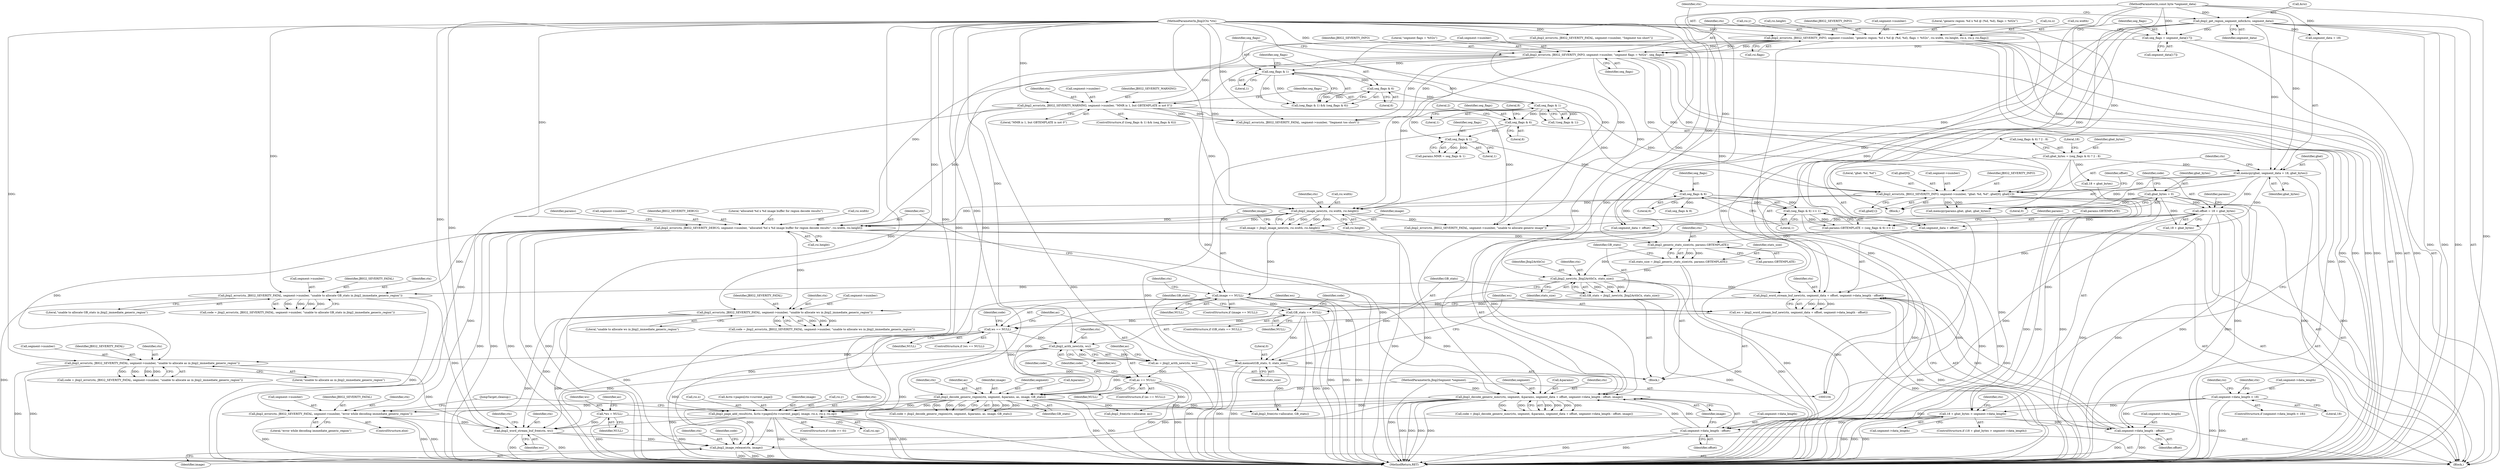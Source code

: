 digraph "0_ghostscript_e698d5c11d27212aa1098bc5b1673a3378563092_0@API" {
"1000482" [label="(Call,jbig2_word_stream_buf_free(ctx, ws))"];
"1000375" [label="(Call,jbig2_error(ctx, JBIG2_SEVERITY_FATAL, segment->number, \"unable to allocate GB_stats in jbig2_immediate_generic_region\"))"];
"1000364" [label="(Call,jbig2_new(ctx, Jbig2ArithCx, stats_size))"];
"1000357" [label="(Call,jbig2_generic_stats_size(ctx, params.GBTEMPLATE))"];
"1000318" [label="(Call,jbig2_error(ctx, JBIG2_SEVERITY_DEBUG, segment->number, \"allocated %d x %d image buffer for region decode results\", rsi.width, rsi.height))"];
"1000298" [label="(Call,jbig2_image_new(ctx, rsi.width, rsi.height))"];
"1000199" [label="(Call,jbig2_error(ctx, JBIG2_SEVERITY_WARNING, segment->number, \"MMR is 1, but GBTEMPLATE is not 0\"))"];
"1000183" [label="(Call,jbig2_error(ctx, JBIG2_SEVERITY_INFO, segment->number, \"segment flags = %02x\", seg_flags))"];
"1000156" [label="(Call,jbig2_error(ctx, JBIG2_SEVERITY_INFO, segment->number, \"generic region: %d x %d @ (%d, %d), flags = %02x\", rsi.width, rsi.height, rsi.x, rsi.y, rsi.flags))"];
"1000105" [label="(MethodParameterIn,Jbig2Ctx *ctx)"];
"1000178" [label="(Call,seg_flags = segment_data[17])"];
"1000152" [label="(Call,jbig2_get_region_segment_info(&rsi, segment_data))"];
"1000107" [label="(MethodParameterIn,const byte *segment_data)"];
"1000242" [label="(Call,jbig2_error(ctx, JBIG2_SEVERITY_INFO, segment->number, \"gbat: %d, %d\", gbat[0], gbat[1]))"];
"1000236" [label="(Call,memcpy(gbat, segment_data + 18, gbat_bytes))"];
"1000212" [label="(Call,gbat_bytes = (seg_flags & 6) ? 2 : 8)"];
"1000267" [label="(Call,params.GBTEMPLATE = (seg_flags & 6) >> 1)"];
"1000271" [label="(Call,(seg_flags & 6) >> 1)"];
"1000272" [label="(Call,seg_flags & 6)"];
"1000264" [label="(Call,seg_flags & 1)"];
"1000208" [label="(Call,seg_flags & 1)"];
"1000193" [label="(Call,seg_flags & 1)"];
"1000196" [label="(Call,seg_flags & 6)"];
"1000215" [label="(Call,seg_flags & 6)"];
"1000355" [label="(Call,stats_size = jbig2_generic_stats_size(ctx, params.GBTEMPLATE))"];
"1000426" [label="(Call,jbig2_error(ctx, JBIG2_SEVERITY_FATAL, segment->number, \"unable to allocate as in jbig2_immediate_generic_region\"))"];
"1000416" [label="(Call,jbig2_arith_new(ctx, ws))"];
"1000389" [label="(Call,jbig2_word_stream_buf_new(ctx, segment_data + offset, segment->data_length - offset))"];
"1000255" [label="(Call,offset = 18 + gbat_bytes)"];
"1000114" [label="(Call,gbat_bytes = 0)"];
"1000394" [label="(Call,segment->data_length - offset)"];
"1000221" [label="(Call,18 + gbat_bytes > segment->data_length)"];
"1000139" [label="(Call,segment->data_length < 18)"];
"1000400" [label="(Call,ws == NULL)"];
"1000387" [label="(Call,ws = jbig2_word_stream_buf_new(ctx, segment_data + offset, segment->data_length - offset))"];
"1000369" [label="(Call,GB_stats == NULL)"];
"1000362" [label="(Call,GB_stats = jbig2_new(ctx, Jbig2ArithCx, stats_size))"];
"1000307" [label="(Call,image == NULL)"];
"1000296" [label="(Call,image = jbig2_image_new(ctx, rsi.width, rsi.height))"];
"1000406" [label="(Call,jbig2_error(ctx, JBIG2_SEVERITY_FATAL, segment->number, \"unable to allocate ws in jbig2_immediate_generic_region\"))"];
"1000448" [label="(Call,jbig2_page_add_result(ctx, &ctx->pages[ctx->current_page], image, rsi.x, rsi.y, rsi.op))"];
"1000338" [label="(Call,jbig2_decode_generic_mmr(ctx, segment, &params, segment_data + offset, segment->data_length - offset, image))"];
"1000106" [label="(MethodParameterIn,Jbig2Segment *segment)"];
"1000346" [label="(Call,segment->data_length - offset)"];
"1000436" [label="(Call,jbig2_decode_generic_region(ctx, segment, &params, as, image, GB_stats))"];
"1000420" [label="(Call,as == NULL)"];
"1000414" [label="(Call,as = jbig2_arith_new(ctx, ws))"];
"1000383" [label="(Call,memset(GB_stats, 0, stats_size))"];
"1000469" [label="(Call,jbig2_error(ctx, JBIG2_SEVERITY_FATAL, segment->number, \"error while decoding immediate_generic_region\"))"];
"1000127" [label="(Call,*ws = NULL)"];
"1000490" [label="(Call,jbig2_image_release(ctx, image))"];
"1000448" [label="(Call,jbig2_page_add_result(ctx, &ctx->pages[ctx->current_page], image, rsi.x, rsi.y, rsi.op))"];
"1000491" [label="(Identifier,ctx)"];
"1000215" [label="(Call,seg_flags & 6)"];
"1000333" [label="(Identifier,params)"];
"1000230" [label="(Identifier,ctx)"];
"1000321" [label="(Call,segment->number)"];
"1000222" [label="(Call,18 + gbat_bytes)"];
"1000153" [label="(Call,&rsi)"];
"1000350" [label="(Identifier,offset)"];
"1000358" [label="(Identifier,ctx)"];
"1000469" [label="(Call,jbig2_error(ctx, JBIG2_SEVERITY_FATAL, segment->number, \"error while decoding immediate_generic_region\"))"];
"1000114" [label="(Call,gbat_bytes = 0)"];
"1000236" [label="(Call,memcpy(gbat, segment_data + 18, gbat_bytes))"];
"1000485" [label="(Call,jbig2_free(ctx->allocator, GB_stats))"];
"1000472" [label="(Call,segment->number)"];
"1000308" [label="(Identifier,image)"];
"1000458" [label="(Identifier,image)"];
"1000225" [label="(Call,segment->data_length)"];
"1000108" [label="(Block,)"];
"1000375" [label="(Call,jbig2_error(ctx, JBIG2_SEVERITY_FATAL, segment->number, \"unable to allocate GB_stats in jbig2_immediate_generic_region\"))"];
"1000116" [label="(Literal,0)"];
"1000216" [label="(Identifier,seg_flags)"];
"1000400" [label="(Call,ws == NULL)"];
"1000154" [label="(Identifier,rsi)"];
"1000376" [label="(Identifier,ctx)"];
"1000443" [label="(Identifier,GB_stats)"];
"1000395" [label="(Call,segment->data_length)"];
"1000415" [label="(Identifier,as)"];
"1000217" [label="(Literal,6)"];
"1000172" [label="(Call,rsi.y)"];
"1000265" [label="(Identifier,seg_flags)"];
"1000402" [label="(Identifier,NULL)"];
"1000318" [label="(Call,jbig2_error(ctx, JBIG2_SEVERITY_DEBUG, segment->number, \"allocated %d x %d image buffer for region decode results\", rsi.width, rsi.height))"];
"1000268" [label="(Call,params.GBTEMPLATE)"];
"1000422" [label="(Identifier,NULL)"];
"1000462" [label="(Call,rsi.y)"];
"1000471" [label="(Identifier,JBIG2_SEVERITY_FATAL)"];
"1000193" [label="(Call,seg_flags & 1)"];
"1000281" [label="(Call,seg_flags & 8)"];
"1000145" [label="(Call,jbig2_error(ctx, JBIG2_SEVERITY_FATAL, segment->number, \"Segment too short\"))"];
"1000494" [label="(Identifier,code)"];
"1000255" [label="(Call,offset = 18 + gbat_bytes)"];
"1000219" [label="(Literal,8)"];
"1000180" [label="(Call,segment_data[17])"];
"1000266" [label="(Literal,1)"];
"1000378" [label="(Call,segment->number)"];
"1000359" [label="(Call,params.GBTEMPLATE)"];
"1000406" [label="(Call,jbig2_error(ctx, JBIG2_SEVERITY_FATAL, segment->number, \"unable to allocate ws in jbig2_immediate_generic_region\"))"];
"1000389" [label="(Call,jbig2_word_stream_buf_new(ctx, segment_data + offset, segment->data_length - offset))"];
"1000184" [label="(Identifier,ctx)"];
"1000199" [label="(Call,jbig2_error(ctx, JBIG2_SEVERITY_WARNING, segment->number, \"MMR is 1, but GBTEMPLATE is not 0\"))"];
"1000320" [label="(Identifier,JBIG2_SEVERITY_DEBUG)"];
"1000420" [label="(Call,as == NULL)"];
"1000357" [label="(Call,jbig2_generic_stats_size(ctx, params.GBTEMPLATE))"];
"1000383" [label="(Call,memset(GB_stats, 0, stats_size))"];
"1000386" [label="(Identifier,stats_size)"];
"1000229" [label="(Call,jbig2_error(ctx, JBIG2_SEVERITY_FATAL, segment->number, \"Segment too short\"))"];
"1000272" [label="(Call,seg_flags & 6)"];
"1000156" [label="(Call,jbig2_error(ctx, JBIG2_SEVERITY_INFO, segment->number, \"generic region: %d x %d @ (%d, %d), flags = %02x\", rsi.width, rsi.height, rsi.x, rsi.y, rsi.flags))"];
"1000208" [label="(Call,seg_flags & 1)"];
"1000490" [label="(Call,jbig2_image_release(ctx, image))"];
"1000278" [label="(Identifier,params)"];
"1000262" [label="(Identifier,params)"];
"1000429" [label="(Call,segment->number)"];
"1000183" [label="(Call,jbig2_error(ctx, JBIG2_SEVERITY_INFO, segment->number, \"segment flags = %02x\", seg_flags))"];
"1000241" [label="(Identifier,gbat_bytes)"];
"1000495" [label="(MethodReturn,RET)"];
"1000249" [label="(Call,gbat[0])"];
"1000303" [label="(Call,rsi.height)"];
"1000299" [label="(Identifier,ctx)"];
"1000366" [label="(Identifier,Jbig2ArithCx)"];
"1000271" [label="(Call,(seg_flags & 6) >> 1)"];
"1000192" [label="(Call,(seg_flags & 1) && (seg_flags & 6))"];
"1000390" [label="(Identifier,ctx)"];
"1000388" [label="(Identifier,ws)"];
"1000347" [label="(Call,segment->data_length)"];
"1000166" [label="(Call,rsi.height)"];
"1000139" [label="(Call,segment->data_length < 18)"];
"1000421" [label="(Identifier,as)"];
"1000115" [label="(Identifier,gbat_bytes)"];
"1000324" [label="(Literal,\"allocated %d x %d image buffer for region decode results\")"];
"1000296" [label="(Call,image = jbig2_image_new(ctx, rsi.width, rsi.height))"];
"1000438" [label="(Identifier,segment)"];
"1000343" [label="(Call,segment_data + offset)"];
"1000338" [label="(Call,jbig2_decode_generic_mmr(ctx, segment, &params, segment_data + offset, segment->data_length - offset, image))"];
"1000158" [label="(Identifier,JBIG2_SEVERITY_INFO)"];
"1000264" [label="(Call,seg_flags & 1)"];
"1000425" [label="(Identifier,code)"];
"1000273" [label="(Identifier,seg_flags)"];
"1000346" [label="(Call,segment->data_length - offset)"];
"1000368" [label="(ControlStructure,if (GB_stats == NULL))"];
"1000405" [label="(Identifier,code)"];
"1000128" [label="(Identifier,ws)"];
"1000381" [label="(Literal,\"unable to allocate GB_stats in jbig2_immediate_generic_region\")"];
"1000336" [label="(Call,code = jbig2_decode_generic_mmr(ctx, segment, &params, segment_data + offset, segment->data_length - offset, image))"];
"1000214" [label="(Call,(seg_flags & 6) ? 2 : 8)"];
"1000309" [label="(Identifier,NULL)"];
"1000194" [label="(Identifier,seg_flags)"];
"1000205" [label="(Literal,\"MMR is 1, but GBTEMPLATE is not 0\")"];
"1000407" [label="(Identifier,ctx)"];
"1000129" [label="(Identifier,NULL)"];
"1000353" [label="(Block,)"];
"1000416" [label="(Call,jbig2_arith_new(ctx, ws))"];
"1000409" [label="(Call,segment->number)"];
"1000211" [label="(Block,)"];
"1000175" [label="(Call,rsi.flags)"];
"1000196" [label="(Call,seg_flags & 6)"];
"1000152" [label="(Call,jbig2_get_region_segment_info(&rsi, segment_data))"];
"1000202" [label="(Call,segment->number)"];
"1000424" [label="(Call,code = jbig2_error(ctx, JBIG2_SEVERITY_FATAL, segment->number, \"unable to allocate as in jbig2_immediate_generic_region\"))"];
"1000398" [label="(Identifier,offset)"];
"1000106" [label="(MethodParameterIn,Jbig2Segment *segment)"];
"1000185" [label="(Identifier,JBIG2_SEVERITY_INFO)"];
"1000475" [label="(Literal,\"error while decoding immediate_generic_region\")"];
"1000370" [label="(Identifier,GB_stats)"];
"1000221" [label="(Call,18 + gbat_bytes > segment->data_length)"];
"1000340" [label="(Identifier,segment)"];
"1000220" [label="(ControlStructure,if (18 + gbat_bytes > segment->data_length))"];
"1000159" [label="(Call,segment->number)"];
"1000419" [label="(ControlStructure,if (as == NULL))"];
"1000189" [label="(Literal,\"segment flags = %02x\")"];
"1000162" [label="(Literal,\"generic region: %d x %d @ (%d, %d), flags = %02x\")"];
"1000367" [label="(Identifier,stats_size)"];
"1000297" [label="(Identifier,image)"];
"1000470" [label="(Identifier,ctx)"];
"1000484" [label="(Identifier,ws)"];
"1000267" [label="(Call,params.GBTEMPLATE = (seg_flags & 6) >> 1)"];
"1000245" [label="(Call,segment->number)"];
"1000237" [label="(Identifier,gbat)"];
"1000439" [label="(Call,&params)"];
"1000146" [label="(Identifier,ctx)"];
"1000408" [label="(Identifier,JBIG2_SEVERITY_FATAL)"];
"1000311" [label="(Call,jbig2_error(ctx, JBIG2_SEVERITY_FATAL, segment->number, \"unable to allocate generic image\"))"];
"1000190" [label="(Identifier,seg_flags)"];
"1000387" [label="(Call,ws = jbig2_word_stream_buf_new(ctx, segment_data + offset, segment->data_length - offset))"];
"1000191" [label="(ControlStructure,if ((seg_flags & 1) && (seg_flags & 6)))"];
"1000169" [label="(Call,rsi.x)"];
"1000437" [label="(Identifier,ctx)"];
"1000465" [label="(Call,rsi.op)"];
"1000341" [label="(Call,&params)"];
"1000385" [label="(Literal,0)"];
"1000492" [label="(Identifier,image)"];
"1000207" [label="(Call,!(seg_flags & 1))"];
"1000210" [label="(Literal,1)"];
"1000120" [label="(Identifier,code)"];
"1000401" [label="(Identifier,ws)"];
"1000483" [label="(Identifier,ctx)"];
"1000256" [label="(Identifier,offset)"];
"1000377" [label="(Identifier,JBIG2_SEVERITY_FATAL)"];
"1000391" [label="(Call,segment_data + offset)"];
"1000325" [label="(Call,rsi.width)"];
"1000218" [label="(Literal,2)"];
"1000157" [label="(Identifier,ctx)"];
"1000428" [label="(Identifier,JBIG2_SEVERITY_FATAL)"];
"1000275" [label="(Literal,1)"];
"1000351" [label="(Identifier,image)"];
"1000195" [label="(Literal,1)"];
"1000238" [label="(Call,segment_data + 18)"];
"1000107" [label="(MethodParameterIn,const byte *segment_data)"];
"1000356" [label="(Identifier,stats_size)"];
"1000362" [label="(Call,GB_stats = jbig2_new(ctx, Jbig2ArithCx, stats_size))"];
"1000138" [label="(ControlStructure,if (segment->data_length < 18))"];
"1000178" [label="(Call,seg_flags = segment_data[17])"];
"1000243" [label="(Identifier,ctx)"];
"1000155" [label="(Identifier,segment_data)"];
"1000209" [label="(Identifier,seg_flags)"];
"1000290" [label="(Call,memcpy(params.gbat, gbat, gbat_bytes))"];
"1000373" [label="(Call,code = jbig2_error(ctx, JBIG2_SEVERITY_FATAL, segment->number, \"unable to allocate GB_stats in jbig2_immediate_generic_region\"))"];
"1000394" [label="(Call,segment->data_length - offset)"];
"1000426" [label="(Call,jbig2_error(ctx, JBIG2_SEVERITY_FATAL, segment->number, \"unable to allocate as in jbig2_immediate_generic_region\"))"];
"1000404" [label="(Call,code = jbig2_error(ctx, JBIG2_SEVERITY_FATAL, segment->number, \"unable to allocate ws in jbig2_immediate_generic_region\"))"];
"1000186" [label="(Call,segment->number)"];
"1000132" [label="(Identifier,as)"];
"1000477" [label="(Call,jbig2_free(ctx->allocator, as))"];
"1000257" [label="(Call,18 + gbat_bytes)"];
"1000365" [label="(Identifier,ctx)"];
"1000444" [label="(ControlStructure,if (code >= 0))"];
"1000449" [label="(Identifier,ctx)"];
"1000459" [label="(Call,rsi.x)"];
"1000163" [label="(Call,rsi.width)"];
"1000482" [label="(Call,jbig2_word_stream_buf_free(ctx, ws))"];
"1000414" [label="(Call,as = jbig2_arith_new(ctx, ws))"];
"1000244" [label="(Identifier,JBIG2_SEVERITY_INFO)"];
"1000369" [label="(Call,GB_stats == NULL)"];
"1000436" [label="(Call,jbig2_decode_generic_region(ctx, segment, &params, as, image, GB_stats))"];
"1000328" [label="(Call,rsi.height)"];
"1000384" [label="(Identifier,GB_stats)"];
"1000312" [label="(Identifier,ctx)"];
"1000213" [label="(Identifier,gbat_bytes)"];
"1000140" [label="(Call,segment->data_length)"];
"1000212" [label="(Call,gbat_bytes = (seg_flags & 6) ? 2 : 8)"];
"1000127" [label="(Call,*ws = NULL)"];
"1000252" [label="(Call,gbat[1])"];
"1000298" [label="(Call,jbig2_image_new(ctx, rsi.width, rsi.height))"];
"1000339" [label="(Identifier,ctx)"];
"1000468" [label="(ControlStructure,else)"];
"1000399" [label="(ControlStructure,if (ws == NULL))"];
"1000434" [label="(Call,code = jbig2_decode_generic_region(ctx, segment, &params, as, image, GB_stats))"];
"1000371" [label="(Identifier,NULL)"];
"1000487" [label="(Identifier,ctx)"];
"1000179" [label="(Identifier,seg_flags)"];
"1000441" [label="(Identifier,as)"];
"1000201" [label="(Identifier,JBIG2_SEVERITY_WARNING)"];
"1000260" [label="(Call,params.MMR = seg_flags & 1)"];
"1000300" [label="(Call,rsi.width)"];
"1000427" [label="(Identifier,ctx)"];
"1000242" [label="(Call,jbig2_error(ctx, JBIG2_SEVERITY_INFO, segment->number, \"gbat: %d, %d\", gbat[0], gbat[1]))"];
"1000442" [label="(Identifier,image)"];
"1000319" [label="(Identifier,ctx)"];
"1000363" [label="(Identifier,GB_stats)"];
"1000223" [label="(Literal,18)"];
"1000374" [label="(Identifier,code)"];
"1000435" [label="(Identifier,code)"];
"1000274" [label="(Literal,6)"];
"1000306" [label="(ControlStructure,if (image == NULL))"];
"1000355" [label="(Call,stats_size = jbig2_generic_stats_size(ctx, params.GBTEMPLATE))"];
"1000307" [label="(Call,image == NULL)"];
"1000364" [label="(Call,jbig2_new(ctx, Jbig2ArithCx, stats_size))"];
"1000200" [label="(Identifier,ctx)"];
"1000105" [label="(MethodParameterIn,Jbig2Ctx *ctx)"];
"1000197" [label="(Identifier,seg_flags)"];
"1000198" [label="(Literal,6)"];
"1000432" [label="(Literal,\"unable to allocate as in jbig2_immediate_generic_region\")"];
"1000417" [label="(Identifier,ctx)"];
"1000450" [label="(Call,&ctx->pages[ctx->current_page])"];
"1000476" [label="(JumpTarget,cleanup:)"];
"1000248" [label="(Literal,\"gbat: %d, %d\")"];
"1000418" [label="(Identifier,ws)"];
"1000412" [label="(Literal,\"unable to allocate ws in jbig2_immediate_generic_region\")"];
"1000143" [label="(Literal,18)"];
"1000482" -> "1000108"  [label="AST: "];
"1000482" -> "1000484"  [label="CFG: "];
"1000483" -> "1000482"  [label="AST: "];
"1000484" -> "1000482"  [label="AST: "];
"1000487" -> "1000482"  [label="CFG: "];
"1000482" -> "1000495"  [label="DDG: "];
"1000482" -> "1000495"  [label="DDG: "];
"1000375" -> "1000482"  [label="DDG: "];
"1000426" -> "1000482"  [label="DDG: "];
"1000406" -> "1000482"  [label="DDG: "];
"1000448" -> "1000482"  [label="DDG: "];
"1000469" -> "1000482"  [label="DDG: "];
"1000105" -> "1000482"  [label="DDG: "];
"1000400" -> "1000482"  [label="DDG: "];
"1000416" -> "1000482"  [label="DDG: "];
"1000127" -> "1000482"  [label="DDG: "];
"1000482" -> "1000490"  [label="DDG: "];
"1000375" -> "1000373"  [label="AST: "];
"1000375" -> "1000381"  [label="CFG: "];
"1000376" -> "1000375"  [label="AST: "];
"1000377" -> "1000375"  [label="AST: "];
"1000378" -> "1000375"  [label="AST: "];
"1000381" -> "1000375"  [label="AST: "];
"1000373" -> "1000375"  [label="CFG: "];
"1000375" -> "1000495"  [label="DDG: "];
"1000375" -> "1000495"  [label="DDG: "];
"1000375" -> "1000373"  [label="DDG: "];
"1000375" -> "1000373"  [label="DDG: "];
"1000375" -> "1000373"  [label="DDG: "];
"1000375" -> "1000373"  [label="DDG: "];
"1000364" -> "1000375"  [label="DDG: "];
"1000105" -> "1000375"  [label="DDG: "];
"1000318" -> "1000375"  [label="DDG: "];
"1000364" -> "1000362"  [label="AST: "];
"1000364" -> "1000367"  [label="CFG: "];
"1000365" -> "1000364"  [label="AST: "];
"1000366" -> "1000364"  [label="AST: "];
"1000367" -> "1000364"  [label="AST: "];
"1000362" -> "1000364"  [label="CFG: "];
"1000364" -> "1000495"  [label="DDG: "];
"1000364" -> "1000495"  [label="DDG: "];
"1000364" -> "1000362"  [label="DDG: "];
"1000364" -> "1000362"  [label="DDG: "];
"1000364" -> "1000362"  [label="DDG: "];
"1000357" -> "1000364"  [label="DDG: "];
"1000105" -> "1000364"  [label="DDG: "];
"1000355" -> "1000364"  [label="DDG: "];
"1000364" -> "1000383"  [label="DDG: "];
"1000364" -> "1000389"  [label="DDG: "];
"1000357" -> "1000355"  [label="AST: "];
"1000357" -> "1000359"  [label="CFG: "];
"1000358" -> "1000357"  [label="AST: "];
"1000359" -> "1000357"  [label="AST: "];
"1000355" -> "1000357"  [label="CFG: "];
"1000357" -> "1000495"  [label="DDG: "];
"1000357" -> "1000355"  [label="DDG: "];
"1000357" -> "1000355"  [label="DDG: "];
"1000318" -> "1000357"  [label="DDG: "];
"1000105" -> "1000357"  [label="DDG: "];
"1000267" -> "1000357"  [label="DDG: "];
"1000318" -> "1000108"  [label="AST: "];
"1000318" -> "1000328"  [label="CFG: "];
"1000319" -> "1000318"  [label="AST: "];
"1000320" -> "1000318"  [label="AST: "];
"1000321" -> "1000318"  [label="AST: "];
"1000324" -> "1000318"  [label="AST: "];
"1000325" -> "1000318"  [label="AST: "];
"1000328" -> "1000318"  [label="AST: "];
"1000333" -> "1000318"  [label="CFG: "];
"1000318" -> "1000495"  [label="DDG: "];
"1000318" -> "1000495"  [label="DDG: "];
"1000318" -> "1000495"  [label="DDG: "];
"1000318" -> "1000495"  [label="DDG: "];
"1000318" -> "1000495"  [label="DDG: "];
"1000298" -> "1000318"  [label="DDG: "];
"1000298" -> "1000318"  [label="DDG: "];
"1000298" -> "1000318"  [label="DDG: "];
"1000105" -> "1000318"  [label="DDG: "];
"1000183" -> "1000318"  [label="DDG: "];
"1000242" -> "1000318"  [label="DDG: "];
"1000199" -> "1000318"  [label="DDG: "];
"1000318" -> "1000338"  [label="DDG: "];
"1000318" -> "1000406"  [label="DDG: "];
"1000318" -> "1000426"  [label="DDG: "];
"1000318" -> "1000469"  [label="DDG: "];
"1000298" -> "1000296"  [label="AST: "];
"1000298" -> "1000303"  [label="CFG: "];
"1000299" -> "1000298"  [label="AST: "];
"1000300" -> "1000298"  [label="AST: "];
"1000303" -> "1000298"  [label="AST: "];
"1000296" -> "1000298"  [label="CFG: "];
"1000298" -> "1000495"  [label="DDG: "];
"1000298" -> "1000495"  [label="DDG: "];
"1000298" -> "1000296"  [label="DDG: "];
"1000298" -> "1000296"  [label="DDG: "];
"1000298" -> "1000296"  [label="DDG: "];
"1000199" -> "1000298"  [label="DDG: "];
"1000183" -> "1000298"  [label="DDG: "];
"1000242" -> "1000298"  [label="DDG: "];
"1000105" -> "1000298"  [label="DDG: "];
"1000156" -> "1000298"  [label="DDG: "];
"1000156" -> "1000298"  [label="DDG: "];
"1000298" -> "1000311"  [label="DDG: "];
"1000199" -> "1000191"  [label="AST: "];
"1000199" -> "1000205"  [label="CFG: "];
"1000200" -> "1000199"  [label="AST: "];
"1000201" -> "1000199"  [label="AST: "];
"1000202" -> "1000199"  [label="AST: "];
"1000205" -> "1000199"  [label="AST: "];
"1000209" -> "1000199"  [label="CFG: "];
"1000199" -> "1000495"  [label="DDG: "];
"1000199" -> "1000495"  [label="DDG: "];
"1000183" -> "1000199"  [label="DDG: "];
"1000183" -> "1000199"  [label="DDG: "];
"1000105" -> "1000199"  [label="DDG: "];
"1000199" -> "1000229"  [label="DDG: "];
"1000199" -> "1000229"  [label="DDG: "];
"1000199" -> "1000242"  [label="DDG: "];
"1000199" -> "1000242"  [label="DDG: "];
"1000199" -> "1000311"  [label="DDG: "];
"1000183" -> "1000108"  [label="AST: "];
"1000183" -> "1000190"  [label="CFG: "];
"1000184" -> "1000183"  [label="AST: "];
"1000185" -> "1000183"  [label="AST: "];
"1000186" -> "1000183"  [label="AST: "];
"1000189" -> "1000183"  [label="AST: "];
"1000190" -> "1000183"  [label="AST: "];
"1000194" -> "1000183"  [label="CFG: "];
"1000183" -> "1000495"  [label="DDG: "];
"1000183" -> "1000495"  [label="DDG: "];
"1000156" -> "1000183"  [label="DDG: "];
"1000156" -> "1000183"  [label="DDG: "];
"1000156" -> "1000183"  [label="DDG: "];
"1000105" -> "1000183"  [label="DDG: "];
"1000178" -> "1000183"  [label="DDG: "];
"1000183" -> "1000193"  [label="DDG: "];
"1000183" -> "1000229"  [label="DDG: "];
"1000183" -> "1000229"  [label="DDG: "];
"1000183" -> "1000242"  [label="DDG: "];
"1000183" -> "1000242"  [label="DDG: "];
"1000183" -> "1000242"  [label="DDG: "];
"1000183" -> "1000311"  [label="DDG: "];
"1000156" -> "1000108"  [label="AST: "];
"1000156" -> "1000175"  [label="CFG: "];
"1000157" -> "1000156"  [label="AST: "];
"1000158" -> "1000156"  [label="AST: "];
"1000159" -> "1000156"  [label="AST: "];
"1000162" -> "1000156"  [label="AST: "];
"1000163" -> "1000156"  [label="AST: "];
"1000166" -> "1000156"  [label="AST: "];
"1000169" -> "1000156"  [label="AST: "];
"1000172" -> "1000156"  [label="AST: "];
"1000175" -> "1000156"  [label="AST: "];
"1000179" -> "1000156"  [label="CFG: "];
"1000156" -> "1000495"  [label="DDG: "];
"1000156" -> "1000495"  [label="DDG: "];
"1000156" -> "1000495"  [label="DDG: "];
"1000156" -> "1000495"  [label="DDG: "];
"1000156" -> "1000495"  [label="DDG: "];
"1000156" -> "1000495"  [label="DDG: "];
"1000105" -> "1000156"  [label="DDG: "];
"1000156" -> "1000448"  [label="DDG: "];
"1000156" -> "1000448"  [label="DDG: "];
"1000105" -> "1000104"  [label="AST: "];
"1000105" -> "1000495"  [label="DDG: "];
"1000105" -> "1000145"  [label="DDG: "];
"1000105" -> "1000229"  [label="DDG: "];
"1000105" -> "1000242"  [label="DDG: "];
"1000105" -> "1000311"  [label="DDG: "];
"1000105" -> "1000338"  [label="DDG: "];
"1000105" -> "1000389"  [label="DDG: "];
"1000105" -> "1000406"  [label="DDG: "];
"1000105" -> "1000416"  [label="DDG: "];
"1000105" -> "1000426"  [label="DDG: "];
"1000105" -> "1000436"  [label="DDG: "];
"1000105" -> "1000448"  [label="DDG: "];
"1000105" -> "1000469"  [label="DDG: "];
"1000105" -> "1000490"  [label="DDG: "];
"1000178" -> "1000108"  [label="AST: "];
"1000178" -> "1000180"  [label="CFG: "];
"1000179" -> "1000178"  [label="AST: "];
"1000180" -> "1000178"  [label="AST: "];
"1000184" -> "1000178"  [label="CFG: "];
"1000178" -> "1000495"  [label="DDG: "];
"1000152" -> "1000178"  [label="DDG: "];
"1000107" -> "1000178"  [label="DDG: "];
"1000152" -> "1000108"  [label="AST: "];
"1000152" -> "1000155"  [label="CFG: "];
"1000153" -> "1000152"  [label="AST: "];
"1000155" -> "1000152"  [label="AST: "];
"1000157" -> "1000152"  [label="CFG: "];
"1000152" -> "1000495"  [label="DDG: "];
"1000152" -> "1000495"  [label="DDG: "];
"1000152" -> "1000495"  [label="DDG: "];
"1000107" -> "1000152"  [label="DDG: "];
"1000152" -> "1000236"  [label="DDG: "];
"1000152" -> "1000238"  [label="DDG: "];
"1000152" -> "1000338"  [label="DDG: "];
"1000152" -> "1000343"  [label="DDG: "];
"1000152" -> "1000389"  [label="DDG: "];
"1000152" -> "1000391"  [label="DDG: "];
"1000107" -> "1000104"  [label="AST: "];
"1000107" -> "1000495"  [label="DDG: "];
"1000107" -> "1000236"  [label="DDG: "];
"1000107" -> "1000238"  [label="DDG: "];
"1000107" -> "1000338"  [label="DDG: "];
"1000107" -> "1000343"  [label="DDG: "];
"1000107" -> "1000389"  [label="DDG: "];
"1000107" -> "1000391"  [label="DDG: "];
"1000242" -> "1000211"  [label="AST: "];
"1000242" -> "1000252"  [label="CFG: "];
"1000243" -> "1000242"  [label="AST: "];
"1000244" -> "1000242"  [label="AST: "];
"1000245" -> "1000242"  [label="AST: "];
"1000248" -> "1000242"  [label="AST: "];
"1000249" -> "1000242"  [label="AST: "];
"1000252" -> "1000242"  [label="AST: "];
"1000256" -> "1000242"  [label="CFG: "];
"1000242" -> "1000495"  [label="DDG: "];
"1000242" -> "1000495"  [label="DDG: "];
"1000242" -> "1000495"  [label="DDG: "];
"1000242" -> "1000495"  [label="DDG: "];
"1000236" -> "1000242"  [label="DDG: "];
"1000242" -> "1000290"  [label="DDG: "];
"1000242" -> "1000290"  [label="DDG: "];
"1000242" -> "1000311"  [label="DDG: "];
"1000236" -> "1000211"  [label="AST: "];
"1000236" -> "1000241"  [label="CFG: "];
"1000237" -> "1000236"  [label="AST: "];
"1000238" -> "1000236"  [label="AST: "];
"1000241" -> "1000236"  [label="AST: "];
"1000243" -> "1000236"  [label="CFG: "];
"1000236" -> "1000495"  [label="DDG: "];
"1000236" -> "1000495"  [label="DDG: "];
"1000212" -> "1000236"  [label="DDG: "];
"1000236" -> "1000255"  [label="DDG: "];
"1000236" -> "1000257"  [label="DDG: "];
"1000236" -> "1000290"  [label="DDG: "];
"1000236" -> "1000290"  [label="DDG: "];
"1000212" -> "1000211"  [label="AST: "];
"1000212" -> "1000214"  [label="CFG: "];
"1000213" -> "1000212"  [label="AST: "];
"1000214" -> "1000212"  [label="AST: "];
"1000223" -> "1000212"  [label="CFG: "];
"1000212" -> "1000495"  [label="DDG: "];
"1000212" -> "1000221"  [label="DDG: "];
"1000212" -> "1000222"  [label="DDG: "];
"1000267" -> "1000108"  [label="AST: "];
"1000267" -> "1000271"  [label="CFG: "];
"1000268" -> "1000267"  [label="AST: "];
"1000271" -> "1000267"  [label="AST: "];
"1000278" -> "1000267"  [label="CFG: "];
"1000267" -> "1000495"  [label="DDG: "];
"1000267" -> "1000495"  [label="DDG: "];
"1000271" -> "1000267"  [label="DDG: "];
"1000271" -> "1000267"  [label="DDG: "];
"1000271" -> "1000275"  [label="CFG: "];
"1000272" -> "1000271"  [label="AST: "];
"1000275" -> "1000271"  [label="AST: "];
"1000271" -> "1000495"  [label="DDG: "];
"1000272" -> "1000271"  [label="DDG: "];
"1000272" -> "1000271"  [label="DDG: "];
"1000272" -> "1000274"  [label="CFG: "];
"1000273" -> "1000272"  [label="AST: "];
"1000274" -> "1000272"  [label="AST: "];
"1000275" -> "1000272"  [label="CFG: "];
"1000264" -> "1000272"  [label="DDG: "];
"1000272" -> "1000281"  [label="DDG: "];
"1000264" -> "1000260"  [label="AST: "];
"1000264" -> "1000266"  [label="CFG: "];
"1000265" -> "1000264"  [label="AST: "];
"1000266" -> "1000264"  [label="AST: "];
"1000260" -> "1000264"  [label="CFG: "];
"1000264" -> "1000260"  [label="DDG: "];
"1000264" -> "1000260"  [label="DDG: "];
"1000208" -> "1000264"  [label="DDG: "];
"1000215" -> "1000264"  [label="DDG: "];
"1000208" -> "1000207"  [label="AST: "];
"1000208" -> "1000210"  [label="CFG: "];
"1000209" -> "1000208"  [label="AST: "];
"1000210" -> "1000208"  [label="AST: "];
"1000207" -> "1000208"  [label="CFG: "];
"1000208" -> "1000207"  [label="DDG: "];
"1000208" -> "1000207"  [label="DDG: "];
"1000193" -> "1000208"  [label="DDG: "];
"1000196" -> "1000208"  [label="DDG: "];
"1000208" -> "1000215"  [label="DDG: "];
"1000193" -> "1000192"  [label="AST: "];
"1000193" -> "1000195"  [label="CFG: "];
"1000194" -> "1000193"  [label="AST: "];
"1000195" -> "1000193"  [label="AST: "];
"1000197" -> "1000193"  [label="CFG: "];
"1000192" -> "1000193"  [label="CFG: "];
"1000193" -> "1000192"  [label="DDG: "];
"1000193" -> "1000192"  [label="DDG: "];
"1000193" -> "1000196"  [label="DDG: "];
"1000196" -> "1000192"  [label="AST: "];
"1000196" -> "1000198"  [label="CFG: "];
"1000197" -> "1000196"  [label="AST: "];
"1000198" -> "1000196"  [label="AST: "];
"1000192" -> "1000196"  [label="CFG: "];
"1000196" -> "1000192"  [label="DDG: "];
"1000196" -> "1000192"  [label="DDG: "];
"1000215" -> "1000214"  [label="AST: "];
"1000215" -> "1000217"  [label="CFG: "];
"1000216" -> "1000215"  [label="AST: "];
"1000217" -> "1000215"  [label="AST: "];
"1000218" -> "1000215"  [label="CFG: "];
"1000219" -> "1000215"  [label="CFG: "];
"1000215" -> "1000495"  [label="DDG: "];
"1000355" -> "1000353"  [label="AST: "];
"1000356" -> "1000355"  [label="AST: "];
"1000363" -> "1000355"  [label="CFG: "];
"1000355" -> "1000495"  [label="DDG: "];
"1000426" -> "1000424"  [label="AST: "];
"1000426" -> "1000432"  [label="CFG: "];
"1000427" -> "1000426"  [label="AST: "];
"1000428" -> "1000426"  [label="AST: "];
"1000429" -> "1000426"  [label="AST: "];
"1000432" -> "1000426"  [label="AST: "];
"1000424" -> "1000426"  [label="CFG: "];
"1000426" -> "1000495"  [label="DDG: "];
"1000426" -> "1000495"  [label="DDG: "];
"1000426" -> "1000424"  [label="DDG: "];
"1000426" -> "1000424"  [label="DDG: "];
"1000426" -> "1000424"  [label="DDG: "];
"1000426" -> "1000424"  [label="DDG: "];
"1000416" -> "1000426"  [label="DDG: "];
"1000416" -> "1000414"  [label="AST: "];
"1000416" -> "1000418"  [label="CFG: "];
"1000417" -> "1000416"  [label="AST: "];
"1000418" -> "1000416"  [label="AST: "];
"1000414" -> "1000416"  [label="CFG: "];
"1000416" -> "1000414"  [label="DDG: "];
"1000416" -> "1000414"  [label="DDG: "];
"1000389" -> "1000416"  [label="DDG: "];
"1000400" -> "1000416"  [label="DDG: "];
"1000416" -> "1000436"  [label="DDG: "];
"1000389" -> "1000387"  [label="AST: "];
"1000389" -> "1000394"  [label="CFG: "];
"1000390" -> "1000389"  [label="AST: "];
"1000391" -> "1000389"  [label="AST: "];
"1000394" -> "1000389"  [label="AST: "];
"1000387" -> "1000389"  [label="CFG: "];
"1000389" -> "1000495"  [label="DDG: "];
"1000389" -> "1000495"  [label="DDG: "];
"1000389" -> "1000387"  [label="DDG: "];
"1000389" -> "1000387"  [label="DDG: "];
"1000389" -> "1000387"  [label="DDG: "];
"1000255" -> "1000389"  [label="DDG: "];
"1000394" -> "1000389"  [label="DDG: "];
"1000394" -> "1000389"  [label="DDG: "];
"1000389" -> "1000406"  [label="DDG: "];
"1000255" -> "1000108"  [label="AST: "];
"1000255" -> "1000257"  [label="CFG: "];
"1000256" -> "1000255"  [label="AST: "];
"1000257" -> "1000255"  [label="AST: "];
"1000262" -> "1000255"  [label="CFG: "];
"1000255" -> "1000495"  [label="DDG: "];
"1000255" -> "1000495"  [label="DDG: "];
"1000114" -> "1000255"  [label="DDG: "];
"1000255" -> "1000338"  [label="DDG: "];
"1000255" -> "1000343"  [label="DDG: "];
"1000255" -> "1000346"  [label="DDG: "];
"1000255" -> "1000391"  [label="DDG: "];
"1000255" -> "1000394"  [label="DDG: "];
"1000114" -> "1000108"  [label="AST: "];
"1000114" -> "1000116"  [label="CFG: "];
"1000115" -> "1000114"  [label="AST: "];
"1000116" -> "1000114"  [label="AST: "];
"1000120" -> "1000114"  [label="CFG: "];
"1000114" -> "1000495"  [label="DDG: "];
"1000114" -> "1000257"  [label="DDG: "];
"1000114" -> "1000290"  [label="DDG: "];
"1000394" -> "1000398"  [label="CFG: "];
"1000395" -> "1000394"  [label="AST: "];
"1000398" -> "1000394"  [label="AST: "];
"1000394" -> "1000495"  [label="DDG: "];
"1000394" -> "1000495"  [label="DDG: "];
"1000221" -> "1000394"  [label="DDG: "];
"1000139" -> "1000394"  [label="DDG: "];
"1000221" -> "1000220"  [label="AST: "];
"1000221" -> "1000225"  [label="CFG: "];
"1000222" -> "1000221"  [label="AST: "];
"1000225" -> "1000221"  [label="AST: "];
"1000230" -> "1000221"  [label="CFG: "];
"1000237" -> "1000221"  [label="CFG: "];
"1000221" -> "1000495"  [label="DDG: "];
"1000221" -> "1000495"  [label="DDG: "];
"1000221" -> "1000495"  [label="DDG: "];
"1000139" -> "1000221"  [label="DDG: "];
"1000221" -> "1000346"  [label="DDG: "];
"1000139" -> "1000138"  [label="AST: "];
"1000139" -> "1000143"  [label="CFG: "];
"1000140" -> "1000139"  [label="AST: "];
"1000143" -> "1000139"  [label="AST: "];
"1000146" -> "1000139"  [label="CFG: "];
"1000154" -> "1000139"  [label="CFG: "];
"1000139" -> "1000495"  [label="DDG: "];
"1000139" -> "1000495"  [label="DDG: "];
"1000139" -> "1000346"  [label="DDG: "];
"1000400" -> "1000399"  [label="AST: "];
"1000400" -> "1000402"  [label="CFG: "];
"1000401" -> "1000400"  [label="AST: "];
"1000402" -> "1000400"  [label="AST: "];
"1000405" -> "1000400"  [label="CFG: "];
"1000415" -> "1000400"  [label="CFG: "];
"1000400" -> "1000495"  [label="DDG: "];
"1000400" -> "1000495"  [label="DDG: "];
"1000387" -> "1000400"  [label="DDG: "];
"1000369" -> "1000400"  [label="DDG: "];
"1000400" -> "1000420"  [label="DDG: "];
"1000387" -> "1000353"  [label="AST: "];
"1000388" -> "1000387"  [label="AST: "];
"1000401" -> "1000387"  [label="CFG: "];
"1000387" -> "1000495"  [label="DDG: "];
"1000369" -> "1000368"  [label="AST: "];
"1000369" -> "1000371"  [label="CFG: "];
"1000370" -> "1000369"  [label="AST: "];
"1000371" -> "1000369"  [label="AST: "];
"1000374" -> "1000369"  [label="CFG: "];
"1000384" -> "1000369"  [label="CFG: "];
"1000369" -> "1000495"  [label="DDG: "];
"1000369" -> "1000495"  [label="DDG: "];
"1000362" -> "1000369"  [label="DDG: "];
"1000307" -> "1000369"  [label="DDG: "];
"1000369" -> "1000383"  [label="DDG: "];
"1000369" -> "1000485"  [label="DDG: "];
"1000362" -> "1000353"  [label="AST: "];
"1000363" -> "1000362"  [label="AST: "];
"1000370" -> "1000362"  [label="CFG: "];
"1000362" -> "1000495"  [label="DDG: "];
"1000307" -> "1000306"  [label="AST: "];
"1000307" -> "1000309"  [label="CFG: "];
"1000308" -> "1000307"  [label="AST: "];
"1000309" -> "1000307"  [label="AST: "];
"1000312" -> "1000307"  [label="CFG: "];
"1000319" -> "1000307"  [label="CFG: "];
"1000307" -> "1000495"  [label="DDG: "];
"1000307" -> "1000495"  [label="DDG: "];
"1000307" -> "1000495"  [label="DDG: "];
"1000296" -> "1000307"  [label="DDG: "];
"1000307" -> "1000338"  [label="DDG: "];
"1000307" -> "1000436"  [label="DDG: "];
"1000307" -> "1000490"  [label="DDG: "];
"1000296" -> "1000108"  [label="AST: "];
"1000297" -> "1000296"  [label="AST: "];
"1000308" -> "1000296"  [label="CFG: "];
"1000296" -> "1000495"  [label="DDG: "];
"1000406" -> "1000404"  [label="AST: "];
"1000406" -> "1000412"  [label="CFG: "];
"1000407" -> "1000406"  [label="AST: "];
"1000408" -> "1000406"  [label="AST: "];
"1000409" -> "1000406"  [label="AST: "];
"1000412" -> "1000406"  [label="AST: "];
"1000404" -> "1000406"  [label="CFG: "];
"1000406" -> "1000495"  [label="DDG: "];
"1000406" -> "1000495"  [label="DDG: "];
"1000406" -> "1000404"  [label="DDG: "];
"1000406" -> "1000404"  [label="DDG: "];
"1000406" -> "1000404"  [label="DDG: "];
"1000406" -> "1000404"  [label="DDG: "];
"1000448" -> "1000444"  [label="AST: "];
"1000448" -> "1000465"  [label="CFG: "];
"1000449" -> "1000448"  [label="AST: "];
"1000450" -> "1000448"  [label="AST: "];
"1000458" -> "1000448"  [label="AST: "];
"1000459" -> "1000448"  [label="AST: "];
"1000462" -> "1000448"  [label="AST: "];
"1000465" -> "1000448"  [label="AST: "];
"1000476" -> "1000448"  [label="CFG: "];
"1000448" -> "1000495"  [label="DDG: "];
"1000448" -> "1000495"  [label="DDG: "];
"1000448" -> "1000495"  [label="DDG: "];
"1000448" -> "1000495"  [label="DDG: "];
"1000448" -> "1000495"  [label="DDG: "];
"1000338" -> "1000448"  [label="DDG: "];
"1000338" -> "1000448"  [label="DDG: "];
"1000436" -> "1000448"  [label="DDG: "];
"1000436" -> "1000448"  [label="DDG: "];
"1000448" -> "1000490"  [label="DDG: "];
"1000338" -> "1000336"  [label="AST: "];
"1000338" -> "1000351"  [label="CFG: "];
"1000339" -> "1000338"  [label="AST: "];
"1000340" -> "1000338"  [label="AST: "];
"1000341" -> "1000338"  [label="AST: "];
"1000343" -> "1000338"  [label="AST: "];
"1000346" -> "1000338"  [label="AST: "];
"1000351" -> "1000338"  [label="AST: "];
"1000336" -> "1000338"  [label="CFG: "];
"1000338" -> "1000495"  [label="DDG: "];
"1000338" -> "1000495"  [label="DDG: "];
"1000338" -> "1000495"  [label="DDG: "];
"1000338" -> "1000495"  [label="DDG: "];
"1000338" -> "1000336"  [label="DDG: "];
"1000338" -> "1000336"  [label="DDG: "];
"1000338" -> "1000336"  [label="DDG: "];
"1000338" -> "1000336"  [label="DDG: "];
"1000338" -> "1000336"  [label="DDG: "];
"1000338" -> "1000336"  [label="DDG: "];
"1000106" -> "1000338"  [label="DDG: "];
"1000346" -> "1000338"  [label="DDG: "];
"1000346" -> "1000338"  [label="DDG: "];
"1000338" -> "1000469"  [label="DDG: "];
"1000338" -> "1000490"  [label="DDG: "];
"1000106" -> "1000104"  [label="AST: "];
"1000106" -> "1000495"  [label="DDG: "];
"1000106" -> "1000436"  [label="DDG: "];
"1000346" -> "1000350"  [label="CFG: "];
"1000347" -> "1000346"  [label="AST: "];
"1000350" -> "1000346"  [label="AST: "];
"1000351" -> "1000346"  [label="CFG: "];
"1000346" -> "1000495"  [label="DDG: "];
"1000346" -> "1000495"  [label="DDG: "];
"1000436" -> "1000434"  [label="AST: "];
"1000436" -> "1000443"  [label="CFG: "];
"1000437" -> "1000436"  [label="AST: "];
"1000438" -> "1000436"  [label="AST: "];
"1000439" -> "1000436"  [label="AST: "];
"1000441" -> "1000436"  [label="AST: "];
"1000442" -> "1000436"  [label="AST: "];
"1000443" -> "1000436"  [label="AST: "];
"1000434" -> "1000436"  [label="CFG: "];
"1000436" -> "1000495"  [label="DDG: "];
"1000436" -> "1000495"  [label="DDG: "];
"1000436" -> "1000434"  [label="DDG: "];
"1000436" -> "1000434"  [label="DDG: "];
"1000436" -> "1000434"  [label="DDG: "];
"1000436" -> "1000434"  [label="DDG: "];
"1000436" -> "1000434"  [label="DDG: "];
"1000436" -> "1000434"  [label="DDG: "];
"1000420" -> "1000436"  [label="DDG: "];
"1000383" -> "1000436"  [label="DDG: "];
"1000436" -> "1000469"  [label="DDG: "];
"1000436" -> "1000477"  [label="DDG: "];
"1000436" -> "1000485"  [label="DDG: "];
"1000436" -> "1000490"  [label="DDG: "];
"1000420" -> "1000419"  [label="AST: "];
"1000420" -> "1000422"  [label="CFG: "];
"1000421" -> "1000420"  [label="AST: "];
"1000422" -> "1000420"  [label="AST: "];
"1000425" -> "1000420"  [label="CFG: "];
"1000435" -> "1000420"  [label="CFG: "];
"1000420" -> "1000495"  [label="DDG: "];
"1000420" -> "1000495"  [label="DDG: "];
"1000414" -> "1000420"  [label="DDG: "];
"1000420" -> "1000477"  [label="DDG: "];
"1000414" -> "1000353"  [label="AST: "];
"1000415" -> "1000414"  [label="AST: "];
"1000421" -> "1000414"  [label="CFG: "];
"1000414" -> "1000495"  [label="DDG: "];
"1000383" -> "1000353"  [label="AST: "];
"1000383" -> "1000386"  [label="CFG: "];
"1000384" -> "1000383"  [label="AST: "];
"1000385" -> "1000383"  [label="AST: "];
"1000386" -> "1000383"  [label="AST: "];
"1000388" -> "1000383"  [label="CFG: "];
"1000383" -> "1000495"  [label="DDG: "];
"1000383" -> "1000495"  [label="DDG: "];
"1000383" -> "1000485"  [label="DDG: "];
"1000469" -> "1000468"  [label="AST: "];
"1000469" -> "1000475"  [label="CFG: "];
"1000470" -> "1000469"  [label="AST: "];
"1000471" -> "1000469"  [label="AST: "];
"1000472" -> "1000469"  [label="AST: "];
"1000475" -> "1000469"  [label="AST: "];
"1000476" -> "1000469"  [label="CFG: "];
"1000469" -> "1000495"  [label="DDG: "];
"1000469" -> "1000495"  [label="DDG: "];
"1000469" -> "1000495"  [label="DDG: "];
"1000127" -> "1000108"  [label="AST: "];
"1000127" -> "1000129"  [label="CFG: "];
"1000128" -> "1000127"  [label="AST: "];
"1000129" -> "1000127"  [label="AST: "];
"1000132" -> "1000127"  [label="CFG: "];
"1000127" -> "1000495"  [label="DDG: "];
"1000490" -> "1000108"  [label="AST: "];
"1000490" -> "1000492"  [label="CFG: "];
"1000491" -> "1000490"  [label="AST: "];
"1000492" -> "1000490"  [label="AST: "];
"1000494" -> "1000490"  [label="CFG: "];
"1000490" -> "1000495"  [label="DDG: "];
"1000490" -> "1000495"  [label="DDG: "];
"1000490" -> "1000495"  [label="DDG: "];
}

